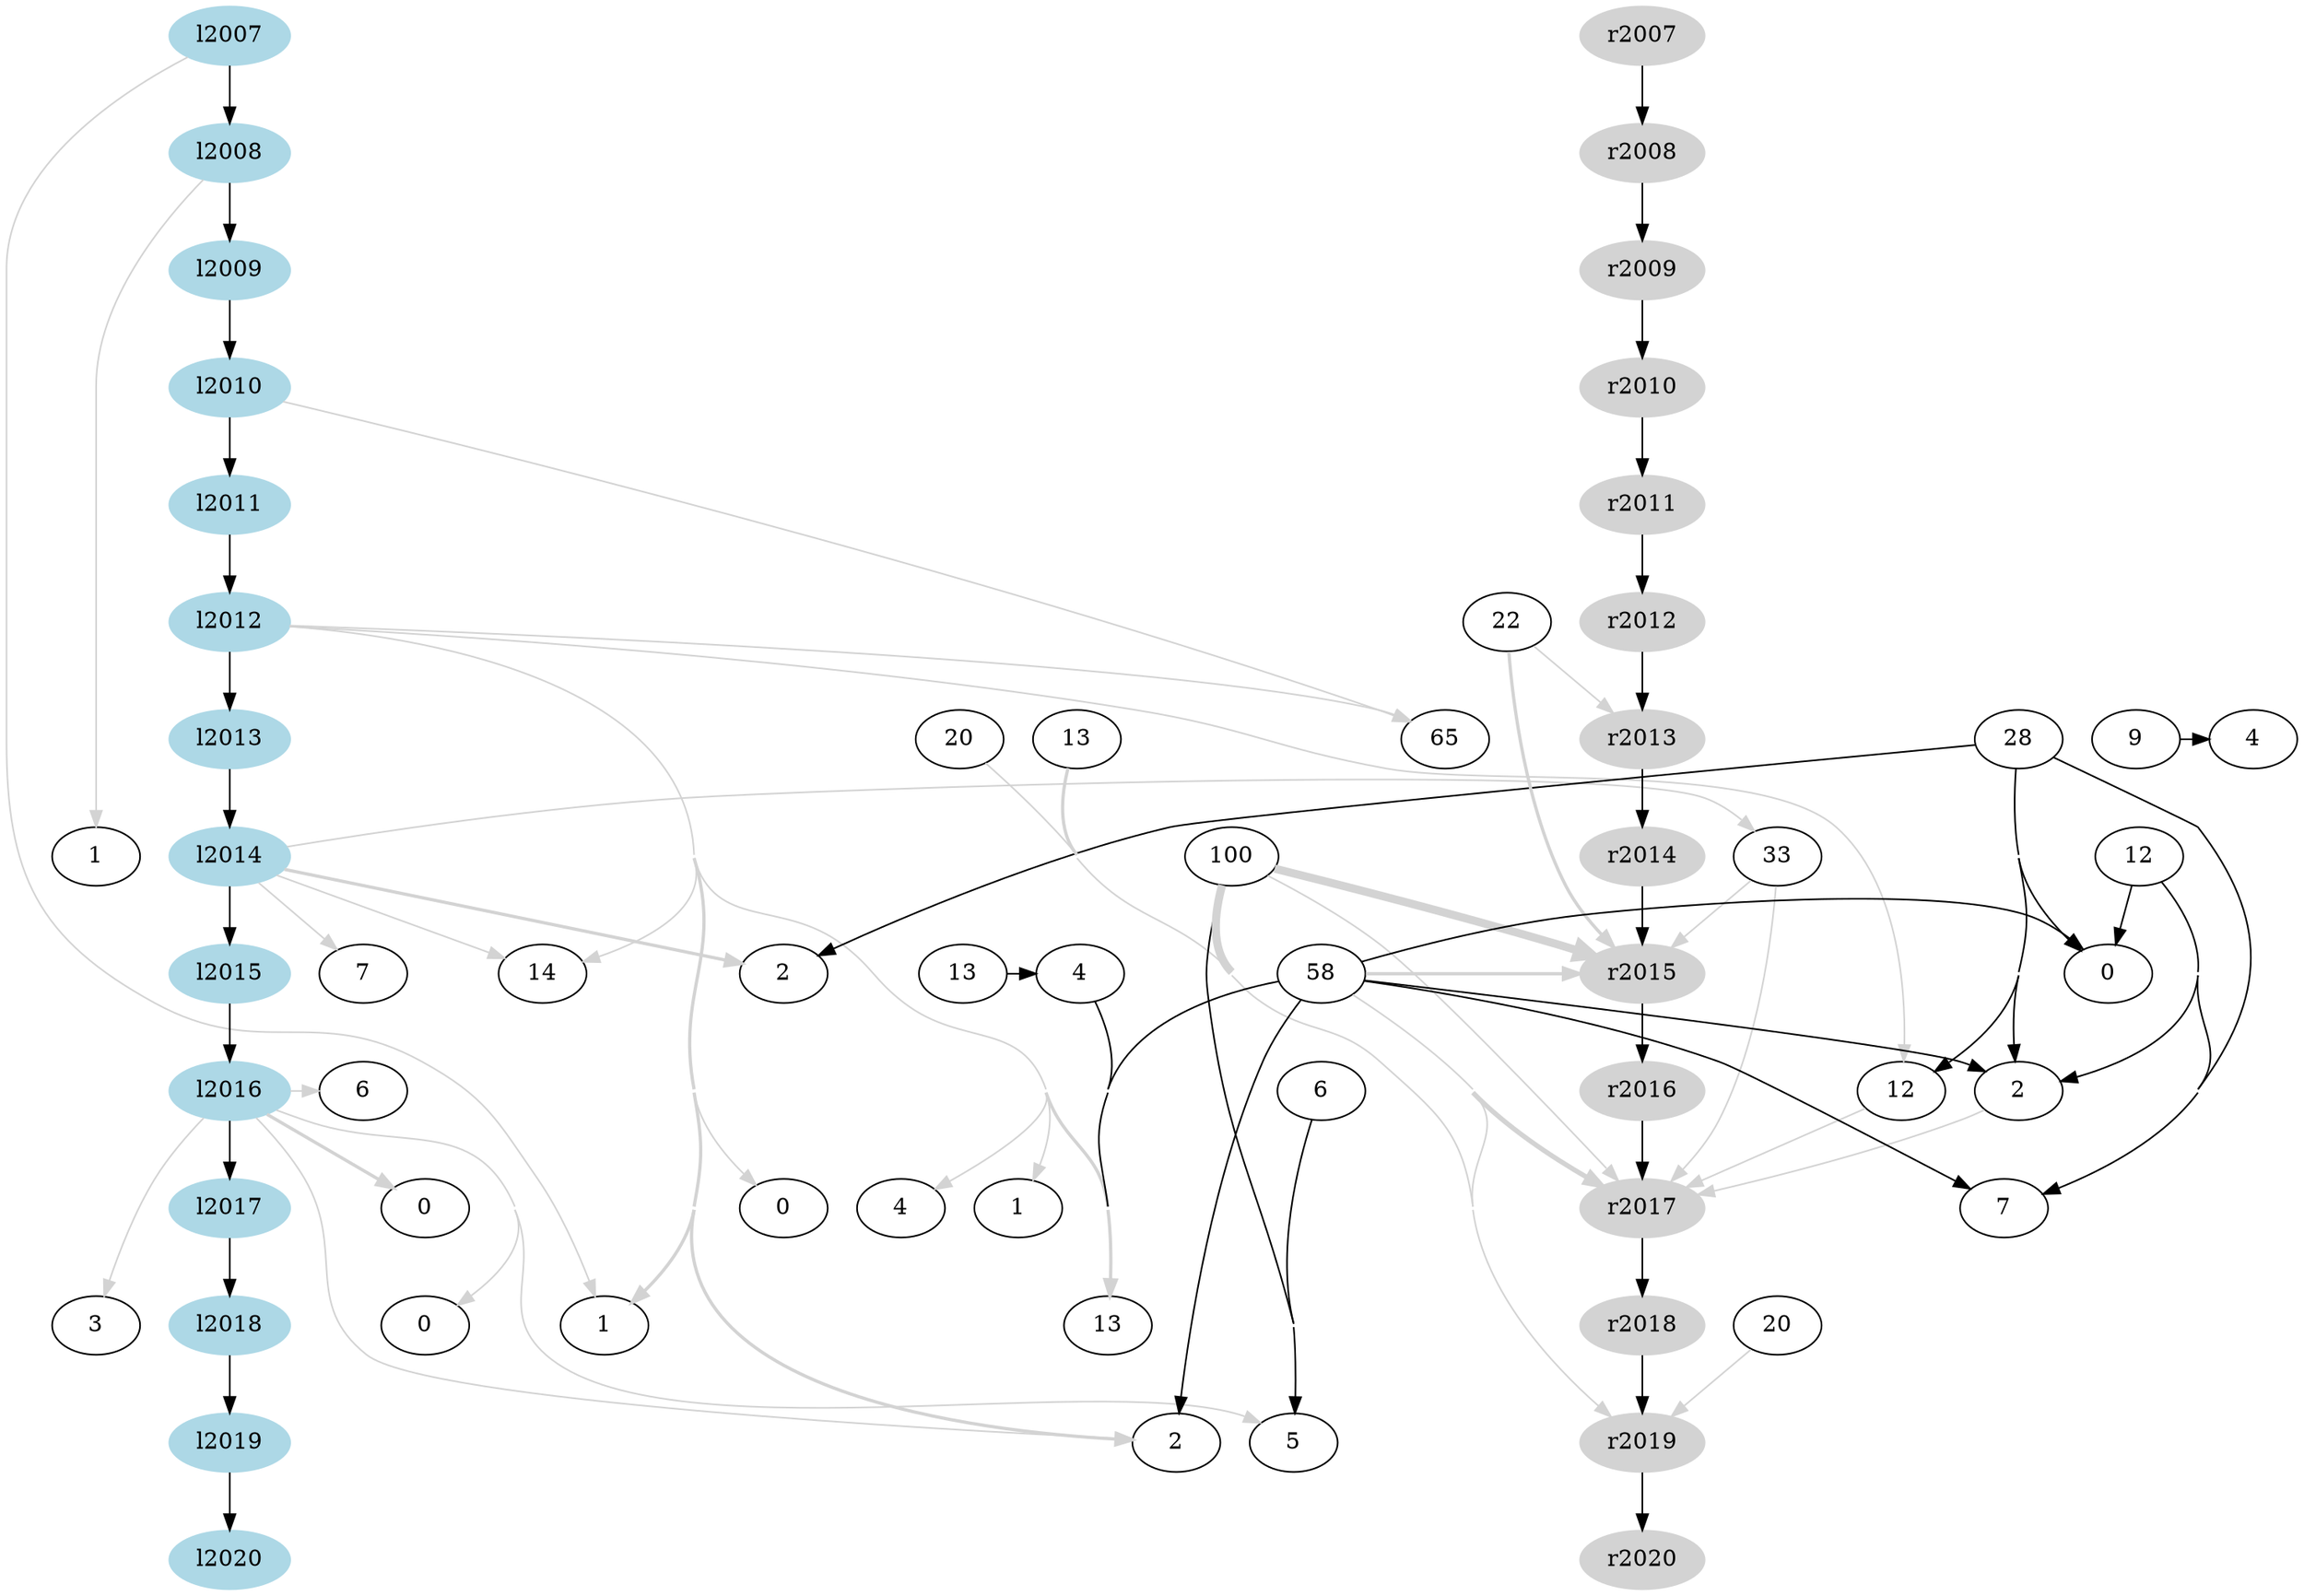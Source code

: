 digraph G {

concentrate=true
crossing_type=0
    
subgraph left {
    style=filled
    color=lightgrey
    node [style=filled,color=lightblue]
    l2007->l2008->l2009->l2010->l2011->l2012->l2013->l2014->l2015->l2016->l2017->l2018->l2019->l2020 [weight=10000]
    label = "left"
}

subgraph focus{
    edge [weight=10]
	1256453626 [label="4"]
	1968103943 [label="65"]
	2010627475 [label="20"]
	2011037557 [label="0"]
	2033389579 [label="100"]
	2064444594 [label="9"]
	2070151446 [label="12"]
	2074407292 [label="33"]
	2078106834 [label="28"]
	2092272247 [label="4"]
	2164053284 [label="22"]
	2217229052 [label="7"]
	2221768484 [label="14"]
	2293704766 [label="2"]
	2536716774 [label="12"]
	2549265357 [label="6"]
	2578023882 [label="6"]
	2578585522 [label="2"]
	2594852553 [label="0"]
	2619011320 [label="7"]
	2746030262 [label="4"]
	2756042034 [label="0"]
	2787099913 [label="3"]
	2896997271 [label="20"]
	2919327208 [label="1"]
	2942393843 [label="5"]
	2951728686 [label="0"]
	2963233535 [label="13"]
	2964133286 [label="1"]
	2964336877 [label="1"]
	2969121313 [label="13"]
	3008702223 [label="2"]
	633744573 [label="58"]
	768653336 [label="13"]

	633744573->2969121313
	633744573->2578585522
	633744573->2619011320
	633744573->3008702223
	633744573->2011037557
	2078106834->2536716774
	2078106834->2578585522
	2078106834->2619011320
	2078106834->2293704766
	2078106834->2011037557
	1256453626->2969121313
	2033389579->2942393843
	768653336->1256453626
	2064444594->2092272247
	2070151446->2578585522
	2070151446->2619011320
	2070151446->2011037557
	2578023882->2942393843

}

subgraph right {
    style=filled
    color=lightgrey
    node [style=filled,color=lightgrey]
    r2007->r2008->r2009->r2010->r2011->r2012->r2013->r2014->r2015->r2016->r2017->r2018->r2019->r2020 [weight=10000]
    label = "right"
}

{ rank=same l2007 r2007 }
{ rank=same l2008 r2008 }
{ rank=same l2009 r2009 }
{ rank=same l2010 r2010 }
{ rank=same l2011 r2011 }
{ rank=same l2012 r2012 2164053284 }
{ rank=same l2013 r2013 1968103943 2010627475 2064444594 2078106834 2092272247 2963233535 }
{ rank=same l2014 r2014 2033389579 2070151446 2074407292 2964133286 }
{ rank=same l2015 r2015 1256453626 2011037557 2217229052 2221768484 2293704766 633744573 768653336 }
{ rank=same l2016 r2016 2536716774 2549265357 2578023882 2578585522 }
{ rank=same l2017 r2017 2594852553 2619011320 2746030262 2756042034 2964336877 }
{ rank=same l2018 r2018 2787099913 2896997271 2919327208 2951728686 2969121313 }
{ rank=same l2019 r2019 2942393843 3008702223 }
{ rank=same l2020 r2020 }
l2007->2919327208 [color="lightgray", weight=1, penwidth=1]
l2014->2217229052 [color="lightgray", weight=1, penwidth=1]
l2014->2221768484 [color="lightgray", weight=1, penwidth=1]
l2008->2964133286 [color="lightgray", weight=1, penwidth=1]
l2012->1968103943 [color="lightgray", weight=1, penwidth=1]
l2016->2942393843 [color="lightgray", weight=1, penwidth=1]
l2012->2746030262 [color="lightgray", weight=1, penwidth=1]
l2012->2964336877 [color="lightgray", weight=1, penwidth=1]
l2012->2919327208 [color="lightgray", weight=2, penwidth=2]
l2012->2536716774 [color="lightgray", weight=1, penwidth=1]
l2012->2594852553 [color="lightgray", weight=1, penwidth=1]
l2014->2074407292 [color="lightgray", weight=1, penwidth=1]
l2016->2787099913 [color="lightgray", weight=1, penwidth=1]
l2016->2951728686 [color="lightgray", weight=1, penwidth=1]
l2012->2969121313 [color="lightgray", weight=2, penwidth=2]
l2012->3008702223 [color="lightgray", weight=2, penwidth=2]
2164053284->r2015 [color="lightgray", weight=2, penwidth=2]
2033389579->r2015 [color="lightgray", weight=5, penwidth=5]
2164053284->r2013 [color="lightgray", weight=1, penwidth=1]
633744573->r2015 [color="lightgray", weight=2, penwidth=2]
633744573->r2017 [color="lightgray", weight=3, penwidth=3]
2578585522->r2017 [color="lightgray", weight=1, penwidth=1]
633744573->r2019 [color="lightgray", weight=1, penwidth=1]
2033389579->r2019 [color="lightgray", weight=5, penwidth=5]
l2012->2221768484 [color="lightgray", weight=1, penwidth=1]
l2016->3008702223 [color="lightgray", weight=1, penwidth=1]
l2016->2756042034 [color="lightgray", weight=2, penwidth=2]
l2016->2549265357 [color="lightgray", weight=1, penwidth=1]
2536716774->r2017 [color="lightgray", weight=1, penwidth=1]
2896997271->r2019 [color="lightgray", weight=1, penwidth=1]
2033389579->r2017 [color="lightgray", weight=1, penwidth=1]
l2010->1968103943 [color="lightgray", weight=1, penwidth=1]
2074407292->r2017 [color="lightgray", weight=1, penwidth=1]
2074407292->r2015 [color="lightgray", weight=1, penwidth=1]
2010627475->r2019 [color="lightgray", weight=1, penwidth=1]
l2014->2293704766 [color="lightgray", weight=2, penwidth=2]
2963233535->r2019 [color="lightgray", weight=2, penwidth=2]
2092272247->l2012 [style=invis, constraint=false, weight=0]
} 